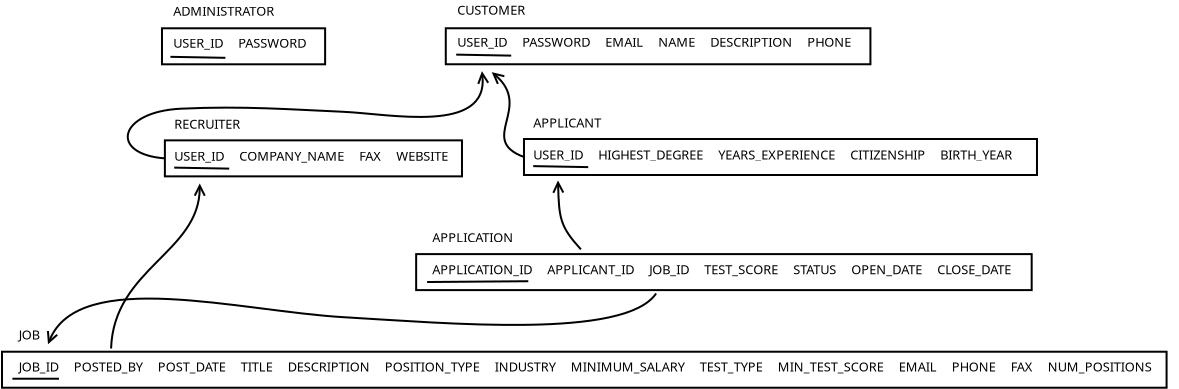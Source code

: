 <?xml version="1.0" encoding="UTF-8"?>
<dia:diagram xmlns:dia="http://www.lysator.liu.se/~alla/dia/">
  <dia:layer name="Background" visible="true">
    <dia:object type="Standard - Box" version="0" id="O0">
      <dia:attribute name="obj_pos">
        <dia:point val="-10.284,21.992"/>
      </dia:attribute>
      <dia:attribute name="obj_bb">
        <dia:rectangle val="-10.334,21.942;-2.077,23.843"/>
      </dia:attribute>
      <dia:attribute name="elem_corner">
        <dia:point val="-10.284,21.992"/>
      </dia:attribute>
      <dia:attribute name="elem_width">
        <dia:real val="8.157"/>
      </dia:attribute>
      <dia:attribute name="elem_height">
        <dia:real val="1.8"/>
      </dia:attribute>
      <dia:attribute name="show_background">
        <dia:boolean val="true"/>
      </dia:attribute>
    </dia:object>
    <dia:object type="Standard - Box" version="0" id="O1">
      <dia:attribute name="obj_pos">
        <dia:point val="3.906,21.99"/>
      </dia:attribute>
      <dia:attribute name="obj_bb">
        <dia:rectangle val="3.856,21.94;25.188,23.84"/>
      </dia:attribute>
      <dia:attribute name="elem_corner">
        <dia:point val="3.906,21.99"/>
      </dia:attribute>
      <dia:attribute name="elem_width">
        <dia:real val="21.232"/>
      </dia:attribute>
      <dia:attribute name="elem_height">
        <dia:real val="1.8"/>
      </dia:attribute>
      <dia:attribute name="show_background">
        <dia:boolean val="true"/>
      </dia:attribute>
    </dia:object>
    <dia:object type="Standard - Box" version="0" id="O2">
      <dia:attribute name="obj_pos">
        <dia:point val="-10.139,27.595"/>
      </dia:attribute>
      <dia:attribute name="obj_bb">
        <dia:rectangle val="-10.189,27.545;4.766,29.445"/>
      </dia:attribute>
      <dia:attribute name="elem_corner">
        <dia:point val="-10.139,27.595"/>
      </dia:attribute>
      <dia:attribute name="elem_width">
        <dia:real val="14.855"/>
      </dia:attribute>
      <dia:attribute name="elem_height">
        <dia:real val="1.8"/>
      </dia:attribute>
      <dia:attribute name="show_background">
        <dia:boolean val="true"/>
      </dia:attribute>
    </dia:object>
    <dia:object type="Standard - Box" version="0" id="O3">
      <dia:attribute name="obj_pos">
        <dia:point val="7.816,27.527"/>
      </dia:attribute>
      <dia:attribute name="obj_bb">
        <dia:rectangle val="7.766,27.477;33.516,29.378"/>
      </dia:attribute>
      <dia:attribute name="elem_corner">
        <dia:point val="7.816,27.527"/>
      </dia:attribute>
      <dia:attribute name="elem_width">
        <dia:real val="25.65"/>
      </dia:attribute>
      <dia:attribute name="elem_height">
        <dia:real val="1.8"/>
      </dia:attribute>
      <dia:attribute name="show_background">
        <dia:boolean val="true"/>
      </dia:attribute>
    </dia:object>
    <dia:object type="Standard - Box" version="0" id="O4">
      <dia:attribute name="obj_pos">
        <dia:point val="2.425,33.282"/>
      </dia:attribute>
      <dia:attribute name="obj_bb">
        <dia:rectangle val="2.375,33.233;33.252,35.133"/>
      </dia:attribute>
      <dia:attribute name="elem_corner">
        <dia:point val="2.425,33.282"/>
      </dia:attribute>
      <dia:attribute name="elem_width">
        <dia:real val="30.776"/>
      </dia:attribute>
      <dia:attribute name="elem_height">
        <dia:real val="1.8"/>
      </dia:attribute>
      <dia:attribute name="show_background">
        <dia:boolean val="true"/>
      </dia:attribute>
    </dia:object>
    <dia:object type="Standard - Box" version="0" id="O5">
      <dia:attribute name="obj_pos">
        <dia:point val="-18.283,38.163"/>
      </dia:attribute>
      <dia:attribute name="obj_bb">
        <dia:rectangle val="-18.333,38.112;39.995,40.013"/>
      </dia:attribute>
      <dia:attribute name="elem_corner">
        <dia:point val="-18.283,38.163"/>
      </dia:attribute>
      <dia:attribute name="elem_width">
        <dia:real val="58.229"/>
      </dia:attribute>
      <dia:attribute name="elem_height">
        <dia:real val="1.8"/>
      </dia:attribute>
      <dia:attribute name="show_background">
        <dia:boolean val="true"/>
      </dia:attribute>
    </dia:object>
    <dia:object type="Standard - Text" version="1" id="O6">
      <dia:attribute name="obj_pos">
        <dia:point val="-17.45,37.55"/>
      </dia:attribute>
      <dia:attribute name="obj_bb">
        <dia:rectangle val="-17.45,37.055;39.42,39.682"/>
      </dia:attribute>
      <dia:attribute name="text">
        <dia:composite type="text">
          <dia:attribute name="string">
            <dia:string>#JOB

JOB_ID     POSTED_BY     POST_DATE     TITLE     DESCRIPTION     POSITION_TYPE     INDUSTRY     MINIMUM_SALARY     TEST_TYPE     MIN_TEST_SCORE     EMAIL     PHONE     FAX     NUM_POSITIONS#</dia:string>
          </dia:attribute>
          <dia:attribute name="font">
            <dia:font family="sans" style="0" name="Helvetica"/>
          </dia:attribute>
          <dia:attribute name="height">
            <dia:real val="0.8"/>
          </dia:attribute>
          <dia:attribute name="pos">
            <dia:point val="-17.45,37.55"/>
          </dia:attribute>
          <dia:attribute name="color">
            <dia:color val="#000000"/>
          </dia:attribute>
          <dia:attribute name="alignment">
            <dia:enum val="0"/>
          </dia:attribute>
        </dia:composite>
      </dia:attribute>
      <dia:attribute name="valign">
        <dia:enum val="3"/>
      </dia:attribute>
    </dia:object>
    <dia:object type="Standard - Line" version="0" id="O7">
      <dia:attribute name="obj_pos">
        <dia:point val="-17.762,39.513"/>
      </dia:attribute>
      <dia:attribute name="obj_bb">
        <dia:rectangle val="-17.812,39.462;-15.383,39.562"/>
      </dia:attribute>
      <dia:attribute name="conn_endpoints">
        <dia:point val="-17.762,39.513"/>
        <dia:point val="-15.433,39.513"/>
      </dia:attribute>
      <dia:attribute name="numcp">
        <dia:int val="1"/>
      </dia:attribute>
    </dia:object>
    <dia:object type="Standard - Text" version="1" id="O8">
      <dia:attribute name="obj_pos">
        <dia:point val="-9.719,21.363"/>
      </dia:attribute>
      <dia:attribute name="obj_bb">
        <dia:rectangle val="-9.719,20.867;-2.974,23.494"/>
      </dia:attribute>
      <dia:attribute name="text">
        <dia:composite type="text">
          <dia:attribute name="string">
            <dia:string>#ADMINISTRATOR

USER_ID     PASSWORD#</dia:string>
          </dia:attribute>
          <dia:attribute name="font">
            <dia:font family="sans" style="0" name="Helvetica"/>
          </dia:attribute>
          <dia:attribute name="height">
            <dia:real val="0.8"/>
          </dia:attribute>
          <dia:attribute name="pos">
            <dia:point val="-9.719,21.363"/>
          </dia:attribute>
          <dia:attribute name="color">
            <dia:color val="#000000"/>
          </dia:attribute>
          <dia:attribute name="alignment">
            <dia:enum val="0"/>
          </dia:attribute>
        </dia:composite>
      </dia:attribute>
      <dia:attribute name="valign">
        <dia:enum val="3"/>
      </dia:attribute>
    </dia:object>
    <dia:object type="Standard - Line" version="0" id="O9">
      <dia:attribute name="obj_pos">
        <dia:point val="-9.863,23.418"/>
      </dia:attribute>
      <dia:attribute name="obj_bb">
        <dia:rectangle val="-9.914,23.367;-7.062,23.519"/>
      </dia:attribute>
      <dia:attribute name="conn_endpoints">
        <dia:point val="-9.863,23.418"/>
        <dia:point val="-7.113,23.468"/>
      </dia:attribute>
      <dia:attribute name="numcp">
        <dia:int val="1"/>
      </dia:attribute>
    </dia:object>
    <dia:object type="Standard - Text" version="1" id="O10">
      <dia:attribute name="obj_pos">
        <dia:point val="4.481,21.312"/>
      </dia:attribute>
      <dia:attribute name="obj_bb">
        <dia:rectangle val="4.481,20.799;24.404,23.48"/>
      </dia:attribute>
      <dia:attribute name="text">
        <dia:composite type="text">
          <dia:attribute name="string">
            <dia:string>#CUSTOMER

USER_ID     PASSWORD     EMAIL     NAME     DESCRIPTION     PHONE#</dia:string>
          </dia:attribute>
          <dia:attribute name="font">
            <dia:font family="sans" style="0" name="Helvetica"/>
          </dia:attribute>
          <dia:attribute name="height">
            <dia:real val="0.8"/>
          </dia:attribute>
          <dia:attribute name="pos">
            <dia:point val="4.481,21.312"/>
          </dia:attribute>
          <dia:attribute name="color">
            <dia:color val="#000000"/>
          </dia:attribute>
          <dia:attribute name="alignment">
            <dia:enum val="0"/>
          </dia:attribute>
        </dia:composite>
      </dia:attribute>
      <dia:attribute name="valign">
        <dia:enum val="3"/>
      </dia:attribute>
    </dia:object>
    <dia:object type="Standard - Line" version="0" id="O11">
      <dia:attribute name="obj_pos">
        <dia:point val="4.427,23.308"/>
      </dia:attribute>
      <dia:attribute name="obj_bb">
        <dia:rectangle val="4.376,23.258;7.228,23.409"/>
      </dia:attribute>
      <dia:attribute name="conn_endpoints">
        <dia:point val="4.427,23.308"/>
        <dia:point val="7.177,23.358"/>
      </dia:attribute>
      <dia:attribute name="numcp">
        <dia:int val="1"/>
      </dia:attribute>
    </dia:object>
    <dia:object type="Standard - Text" version="1" id="O12">
      <dia:attribute name="obj_pos">
        <dia:point val="-9.669,27.012"/>
      </dia:attribute>
      <dia:attribute name="obj_bb">
        <dia:rectangle val="-9.669,26.517;4.129,29.144"/>
      </dia:attribute>
      <dia:attribute name="text">
        <dia:composite type="text">
          <dia:attribute name="string">
            <dia:string>#RECRUITER

USER_ID     COMPANY_NAME     FAX     WEBSITE#</dia:string>
          </dia:attribute>
          <dia:attribute name="font">
            <dia:font family="sans" style="0" name="Helvetica"/>
          </dia:attribute>
          <dia:attribute name="height">
            <dia:real val="0.8"/>
          </dia:attribute>
          <dia:attribute name="pos">
            <dia:point val="-9.669,27.012"/>
          </dia:attribute>
          <dia:attribute name="color">
            <dia:color val="#000000"/>
          </dia:attribute>
          <dia:attribute name="alignment">
            <dia:enum val="0"/>
          </dia:attribute>
        </dia:composite>
      </dia:attribute>
      <dia:attribute name="valign">
        <dia:enum val="3"/>
      </dia:attribute>
    </dia:object>
    <dia:object type="Standard - Line" version="0" id="O13">
      <dia:attribute name="obj_pos">
        <dia:point val="-9.673,28.958"/>
      </dia:attribute>
      <dia:attribute name="obj_bb">
        <dia:rectangle val="-9.724,28.907;-6.872,29.059"/>
      </dia:attribute>
      <dia:attribute name="conn_endpoints">
        <dia:point val="-9.673,28.958"/>
        <dia:point val="-6.923,29.008"/>
      </dia:attribute>
      <dia:attribute name="numcp">
        <dia:int val="1"/>
      </dia:attribute>
    </dia:object>
    <dia:object type="Standard - Text" version="1" id="O14">
      <dia:attribute name="obj_pos">
        <dia:point val="8.281,26.95"/>
      </dia:attribute>
      <dia:attribute name="obj_bb">
        <dia:rectangle val="8.281,26.455;32.771,29.082"/>
      </dia:attribute>
      <dia:attribute name="text">
        <dia:composite type="text">
          <dia:attribute name="string">
            <dia:string>#APPLICANT

USER_ID     HIGHEST_DEGREE     YEARS_EXPERIENCE     CITIZENSHIP     BIRTH_YEAR#</dia:string>
          </dia:attribute>
          <dia:attribute name="font">
            <dia:font family="sans" style="0" name="Helvetica"/>
          </dia:attribute>
          <dia:attribute name="height">
            <dia:real val="0.8"/>
          </dia:attribute>
          <dia:attribute name="pos">
            <dia:point val="8.281,26.95"/>
          </dia:attribute>
          <dia:attribute name="color">
            <dia:color val="#000000"/>
          </dia:attribute>
          <dia:attribute name="alignment">
            <dia:enum val="0"/>
          </dia:attribute>
        </dia:composite>
      </dia:attribute>
      <dia:attribute name="valign">
        <dia:enum val="3"/>
      </dia:attribute>
    </dia:object>
    <dia:object type="Standard - Text" version="1" id="O15">
      <dia:attribute name="obj_pos">
        <dia:point val="3.231,32.688"/>
      </dia:attribute>
      <dia:attribute name="obj_bb">
        <dia:rectangle val="3.231,32.193;32.586,34.819"/>
      </dia:attribute>
      <dia:attribute name="text">
        <dia:composite type="text">
          <dia:attribute name="string">
            <dia:string>#APPLICATION

APPLICATION_ID     APPLICANT_ID     JOB_ID     TEST_SCORE     STATUS     OPEN_DATE     CLOSE_DATE#</dia:string>
          </dia:attribute>
          <dia:attribute name="font">
            <dia:font family="sans" style="0" name="Helvetica"/>
          </dia:attribute>
          <dia:attribute name="height">
            <dia:real val="0.8"/>
          </dia:attribute>
          <dia:attribute name="pos">
            <dia:point val="3.231,32.688"/>
          </dia:attribute>
          <dia:attribute name="color">
            <dia:color val="#000000"/>
          </dia:attribute>
          <dia:attribute name="alignment">
            <dia:enum val="0"/>
          </dia:attribute>
        </dia:composite>
      </dia:attribute>
      <dia:attribute name="valign">
        <dia:enum val="3"/>
      </dia:attribute>
    </dia:object>
    <dia:object type="Standard - Line" version="0" id="O16">
      <dia:attribute name="obj_pos">
        <dia:point val="8.277,28.883"/>
      </dia:attribute>
      <dia:attribute name="obj_bb">
        <dia:rectangle val="8.226,28.832;11.078,28.984"/>
      </dia:attribute>
      <dia:attribute name="conn_endpoints">
        <dia:point val="8.277,28.883"/>
        <dia:point val="11.027,28.933"/>
      </dia:attribute>
      <dia:attribute name="numcp">
        <dia:int val="1"/>
      </dia:attribute>
    </dia:object>
    <dia:object type="Standard - Line" version="0" id="O17">
      <dia:attribute name="obj_pos">
        <dia:point val="2.972,34.678"/>
      </dia:attribute>
      <dia:attribute name="obj_bb">
        <dia:rectangle val="2.922,34.587;8.082,34.729"/>
      </dia:attribute>
      <dia:attribute name="conn_endpoints">
        <dia:point val="2.972,34.678"/>
        <dia:point val="8.031,34.638"/>
      </dia:attribute>
      <dia:attribute name="numcp">
        <dia:int val="1"/>
      </dia:attribute>
    </dia:object>
    <dia:object type="Standard - BezierLine" version="0" id="O18">
      <dia:attribute name="obj_pos">
        <dia:point val="-10.139,28.495"/>
      </dia:attribute>
      <dia:attribute name="obj_bb">
        <dia:rectangle val="-12.045,24.032;6.216,28.548"/>
      </dia:attribute>
      <dia:attribute name="bez_points">
        <dia:point val="-10.139,28.495"/>
        <dia:point val="-12.939,28.295"/>
        <dia:point val="-12.49,26.163"/>
        <dia:point val="-9.34,26.012"/>
        <dia:point val="-6.19,25.863"/>
        <dia:point val="-3.69,26.062"/>
        <dia:point val="-1.29,26.163"/>
        <dia:point val="1.11,26.262"/>
        <dia:point val="6.06,27.312"/>
        <dia:point val="5.713,24.136"/>
      </dia:attribute>
      <dia:attribute name="corner_types">
        <dia:enum val="0"/>
        <dia:enum val="0"/>
        <dia:enum val="0"/>
        <dia:enum val="0"/>
      </dia:attribute>
      <dia:attribute name="end_arrow">
        <dia:enum val="1"/>
      </dia:attribute>
      <dia:attribute name="end_arrow_length">
        <dia:real val="0.5"/>
      </dia:attribute>
      <dia:attribute name="end_arrow_width">
        <dia:real val="0.5"/>
      </dia:attribute>
      <dia:connections>
        <dia:connection handle="0" to="O2" connection="3"/>
      </dia:connections>
    </dia:object>
    <dia:object type="Standard - BezierLine" version="0" id="O19">
      <dia:attribute name="obj_pos">
        <dia:point val="7.816,28.427"/>
      </dia:attribute>
      <dia:attribute name="obj_bb">
        <dia:rectangle val="5.844,23.77;7.881,28.492"/>
      </dia:attribute>
      <dia:attribute name="bez_points">
        <dia:point val="7.816,28.427"/>
        <dia:point val="5.46,27.562"/>
        <dia:point val="8.31,25.962"/>
        <dia:point val="6.205,24.185"/>
      </dia:attribute>
      <dia:attribute name="corner_types">
        <dia:enum val="0"/>
        <dia:enum val="0"/>
      </dia:attribute>
      <dia:attribute name="end_arrow">
        <dia:enum val="1"/>
      </dia:attribute>
      <dia:attribute name="end_arrow_length">
        <dia:real val="0.5"/>
      </dia:attribute>
      <dia:attribute name="end_arrow_width">
        <dia:real val="0.5"/>
      </dia:attribute>
      <dia:connections>
        <dia:connection handle="0" to="O3" connection="3"/>
      </dia:connections>
    </dia:object>
    <dia:object type="Standard - BezierLine" version="0" id="O20">
      <dia:attribute name="obj_pos">
        <dia:point val="-12.829,38.002"/>
      </dia:attribute>
      <dia:attribute name="obj_bb">
        <dia:rectangle val="-12.88,29.7;-7.896,38.054"/>
      </dia:attribute>
      <dia:attribute name="bez_points">
        <dia:point val="-12.829,38.002"/>
        <dia:point val="-12.696,34"/>
        <dia:point val="-8.396,33.2"/>
        <dia:point val="-8.396,29.75"/>
      </dia:attribute>
      <dia:attribute name="corner_types">
        <dia:enum val="0"/>
        <dia:enum val="0"/>
      </dia:attribute>
      <dia:attribute name="end_arrow">
        <dia:enum val="1"/>
      </dia:attribute>
      <dia:attribute name="end_arrow_length">
        <dia:real val="0.5"/>
      </dia:attribute>
      <dia:attribute name="end_arrow_width">
        <dia:real val="0.5"/>
      </dia:attribute>
    </dia:object>
    <dia:object type="Standard - BezierLine" version="0" id="O21">
      <dia:attribute name="obj_pos">
        <dia:point val="10.663,33.047"/>
      </dia:attribute>
      <dia:attribute name="obj_bb">
        <dia:rectangle val="9.015,29.537;10.734,33.118"/>
      </dia:attribute>
      <dia:attribute name="bez_points">
        <dia:point val="10.663,33.047"/>
        <dia:point val="9.617,31.9"/>
        <dia:point val="9.567,31.5"/>
        <dia:point val="9.517,29.6"/>
      </dia:attribute>
      <dia:attribute name="corner_types">
        <dia:enum val="0"/>
        <dia:enum val="0"/>
      </dia:attribute>
      <dia:attribute name="end_arrow">
        <dia:enum val="1"/>
      </dia:attribute>
      <dia:attribute name="end_arrow_length">
        <dia:real val="0.5"/>
      </dia:attribute>
      <dia:attribute name="end_arrow_width">
        <dia:real val="0.5"/>
      </dia:attribute>
    </dia:object>
    <dia:object type="Standard - BezierLine" version="0" id="O22">
      <dia:attribute name="obj_pos">
        <dia:point val="14.422,35.25"/>
      </dia:attribute>
      <dia:attribute name="obj_bb">
        <dia:rectangle val="-16.466,35.181;14.492,38.021"/>
      </dia:attribute>
      <dia:attribute name="bez_points">
        <dia:point val="14.422,35.25"/>
        <dia:point val="12.872,37.55"/>
        <dia:point val="4.017,36.737"/>
        <dia:point val="-1.183,36.438"/>
        <dia:point val="-6.383,36.138"/>
        <dia:point val="-14.433,33.938"/>
        <dia:point val="-15.983,37.788"/>
      </dia:attribute>
      <dia:attribute name="corner_types">
        <dia:enum val="0"/>
        <dia:enum val="0"/>
        <dia:enum val="0"/>
      </dia:attribute>
      <dia:attribute name="end_arrow">
        <dia:enum val="1"/>
      </dia:attribute>
      <dia:attribute name="end_arrow_length">
        <dia:real val="0.5"/>
      </dia:attribute>
      <dia:attribute name="end_arrow_width">
        <dia:real val="0.5"/>
      </dia:attribute>
    </dia:object>
  </dia:layer>
</dia:diagram>

